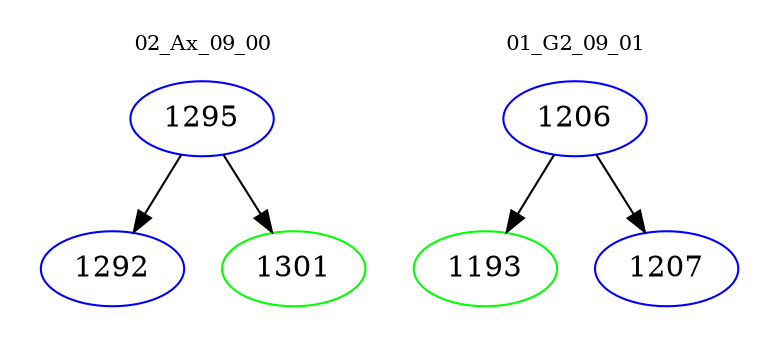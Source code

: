 digraph{
subgraph cluster_0 {
color = white
label = "02_Ax_09_00";
fontsize=10;
T0_1295 [label="1295", color="blue"]
T0_1295 -> T0_1292 [color="black"]
T0_1292 [label="1292", color="blue"]
T0_1295 -> T0_1301 [color="black"]
T0_1301 [label="1301", color="green"]
}
subgraph cluster_1 {
color = white
label = "01_G2_09_01";
fontsize=10;
T1_1206 [label="1206", color="blue"]
T1_1206 -> T1_1193 [color="black"]
T1_1193 [label="1193", color="green"]
T1_1206 -> T1_1207 [color="black"]
T1_1207 [label="1207", color="blue"]
}
}
